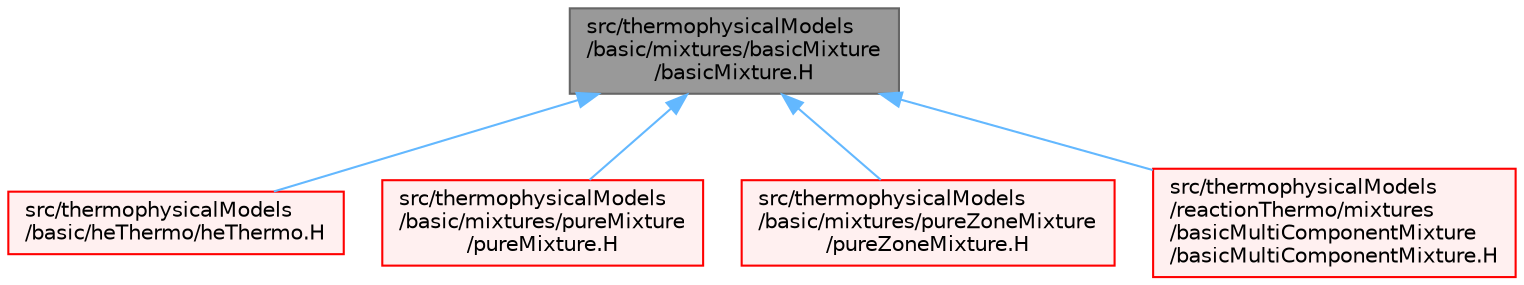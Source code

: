 digraph "src/thermophysicalModels/basic/mixtures/basicMixture/basicMixture.H"
{
 // LATEX_PDF_SIZE
  bgcolor="transparent";
  edge [fontname=Helvetica,fontsize=10,labelfontname=Helvetica,labelfontsize=10];
  node [fontname=Helvetica,fontsize=10,shape=box,height=0.2,width=0.4];
  Node1 [id="Node000001",label="src/thermophysicalModels\l/basic/mixtures/basicMixture\l/basicMixture.H",height=0.2,width=0.4,color="gray40", fillcolor="grey60", style="filled", fontcolor="black",tooltip=" "];
  Node1 -> Node2 [id="edge1_Node000001_Node000002",dir="back",color="steelblue1",style="solid",tooltip=" "];
  Node2 [id="Node000002",label="src/thermophysicalModels\l/basic/heThermo/heThermo.H",height=0.2,width=0.4,color="red", fillcolor="#FFF0F0", style="filled",URL="$heThermo_8H.html",tooltip=" "];
  Node1 -> Node26 [id="edge2_Node000001_Node000026",dir="back",color="steelblue1",style="solid",tooltip=" "];
  Node26 [id="Node000026",label="src/thermophysicalModels\l/basic/mixtures/pureMixture\l/pureMixture.H",height=0.2,width=0.4,color="red", fillcolor="#FFF0F0", style="filled",URL="$pureMixture_8H.html",tooltip=" "];
  Node1 -> Node30 [id="edge3_Node000001_Node000030",dir="back",color="steelblue1",style="solid",tooltip=" "];
  Node30 [id="Node000030",label="src/thermophysicalModels\l/basic/mixtures/pureZoneMixture\l/pureZoneMixture.H",height=0.2,width=0.4,color="red", fillcolor="#FFF0F0", style="filled",URL="$pureZoneMixture_8H.html",tooltip=" "];
  Node1 -> Node32 [id="edge4_Node000001_Node000032",dir="back",color="steelblue1",style="solid",tooltip=" "];
  Node32 [id="Node000032",label="src/thermophysicalModels\l/reactionThermo/mixtures\l/basicMultiComponentMixture\l/basicMultiComponentMixture.H",height=0.2,width=0.4,color="red", fillcolor="#FFF0F0", style="filled",URL="$basicMultiComponentMixture_8H.html",tooltip=" "];
}
